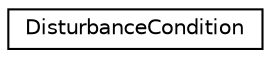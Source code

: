 digraph "Graphical Class Hierarchy"
{
 // LATEX_PDF_SIZE
  edge [fontname="Helvetica",fontsize="10",labelfontname="Helvetica",labelfontsize="10"];
  node [fontname="Helvetica",fontsize="10",shape=record];
  rankdir="LR";
  Node0 [label="DisturbanceCondition",height=0.2,width=0.4,color="black", fillcolor="white", style="filled",URL="$classmoja_1_1modules_1_1cbm_1_1DisturbanceCondition.html",tooltip=" "];
}
